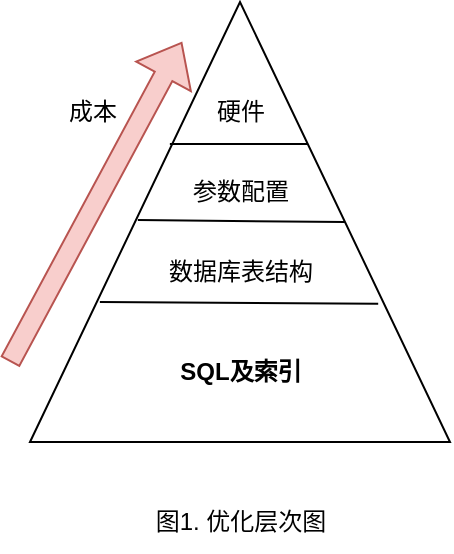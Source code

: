 <mxfile version="20.7.4" type="device"><diagram id="NGfiXQYYekzeRig4P9th" name="第 1 页"><mxGraphModel dx="1434" dy="907" grid="1" gridSize="10" guides="1" tooltips="1" connect="1" arrows="1" fold="1" page="1" pageScale="1" pageWidth="827" pageHeight="1169" math="0" shadow="0"><root><mxCell id="0"/><mxCell id="1" parent="0"/><mxCell id="-JaxyJH5xgUdOaA033zL-1" value="" style="triangle;whiteSpace=wrap;html=1;direction=north;" vertex="1" parent="1"><mxGeometry x="300" y="200" width="210" height="220" as="geometry"/></mxCell><mxCell id="-JaxyJH5xgUdOaA033zL-2" value="" style="endArrow=none;html=1;rounded=0;entryX=0.677;entryY=0.662;entryDx=0;entryDy=0;entryPerimeter=0;exitX=0.677;exitY=0.333;exitDx=0;exitDy=0;exitPerimeter=0;" edge="1" parent="1" source="-JaxyJH5xgUdOaA033zL-1" target="-JaxyJH5xgUdOaA033zL-1"><mxGeometry width="50" height="50" relative="1" as="geometry"><mxPoint x="190" y="350" as="sourcePoint"/><mxPoint x="240" y="300" as="targetPoint"/></mxGeometry></mxCell><mxCell id="-JaxyJH5xgUdOaA033zL-3" value="硬件" style="text;html=1;align=center;verticalAlign=middle;resizable=0;points=[];autosize=1;strokeColor=none;fillColor=none;" vertex="1" parent="1"><mxGeometry x="380" y="240" width="50" height="30" as="geometry"/></mxCell><mxCell id="-JaxyJH5xgUdOaA033zL-4" value="" style="endArrow=none;html=1;rounded=0;entryX=0.5;entryY=1;entryDx=0;entryDy=0;exitX=0.677;exitY=0.333;exitDx=0;exitDy=0;exitPerimeter=0;" edge="1" parent="1" target="-JaxyJH5xgUdOaA033zL-1"><mxGeometry width="50" height="50" relative="1" as="geometry"><mxPoint x="353.93" y="309.06" as="sourcePoint"/><mxPoint x="423.02" y="309.06" as="targetPoint"/></mxGeometry></mxCell><mxCell id="-JaxyJH5xgUdOaA033zL-5" value="参数配置" style="text;html=1;align=center;verticalAlign=middle;resizable=0;points=[];autosize=1;strokeColor=none;fillColor=none;" vertex="1" parent="1"><mxGeometry x="370" y="280" width="70" height="30" as="geometry"/></mxCell><mxCell id="-JaxyJH5xgUdOaA033zL-6" value="" style="endArrow=none;html=1;rounded=0;entryX=0.314;entryY=0.829;entryDx=0;entryDy=0;exitX=0.677;exitY=0.333;exitDx=0;exitDy=0;exitPerimeter=0;entryPerimeter=0;" edge="1" parent="1" target="-JaxyJH5xgUdOaA033zL-1"><mxGeometry width="50" height="50" relative="1" as="geometry"><mxPoint x="334.93" y="350.06" as="sourcePoint"/><mxPoint x="438.5" y="351" as="targetPoint"/></mxGeometry></mxCell><mxCell id="-JaxyJH5xgUdOaA033zL-7" value="数据库表结构" style="text;html=1;align=center;verticalAlign=middle;resizable=0;points=[];autosize=1;strokeColor=none;fillColor=none;" vertex="1" parent="1"><mxGeometry x="355" y="320" width="100" height="30" as="geometry"/></mxCell><mxCell id="-JaxyJH5xgUdOaA033zL-8" value="&lt;b&gt;SQL及索引&lt;/b&gt;" style="text;html=1;align=center;verticalAlign=middle;resizable=0;points=[];autosize=1;strokeColor=none;fillColor=none;" vertex="1" parent="1"><mxGeometry x="365" y="370" width="80" height="30" as="geometry"/></mxCell><mxCell id="-JaxyJH5xgUdOaA033zL-9" value="" style="shape=flexArrow;endArrow=classic;html=1;rounded=0;fillColor=#f8cecc;strokeColor=#b85450;" edge="1" parent="1"><mxGeometry width="50" height="50" relative="1" as="geometry"><mxPoint x="290" y="380" as="sourcePoint"/><mxPoint x="376" y="220" as="targetPoint"/></mxGeometry></mxCell><mxCell id="-JaxyJH5xgUdOaA033zL-11" value="成本" style="text;html=1;align=center;verticalAlign=middle;resizable=0;points=[];autosize=1;strokeColor=none;fillColor=none;" vertex="1" parent="1"><mxGeometry x="306" y="240" width="50" height="30" as="geometry"/></mxCell><mxCell id="-JaxyJH5xgUdOaA033zL-13" value="图1. 优化层次图" style="text;html=1;align=center;verticalAlign=middle;resizable=0;points=[];autosize=1;strokeColor=none;fillColor=none;" vertex="1" parent="1"><mxGeometry x="350" y="445" width="110" height="30" as="geometry"/></mxCell></root></mxGraphModel></diagram></mxfile>